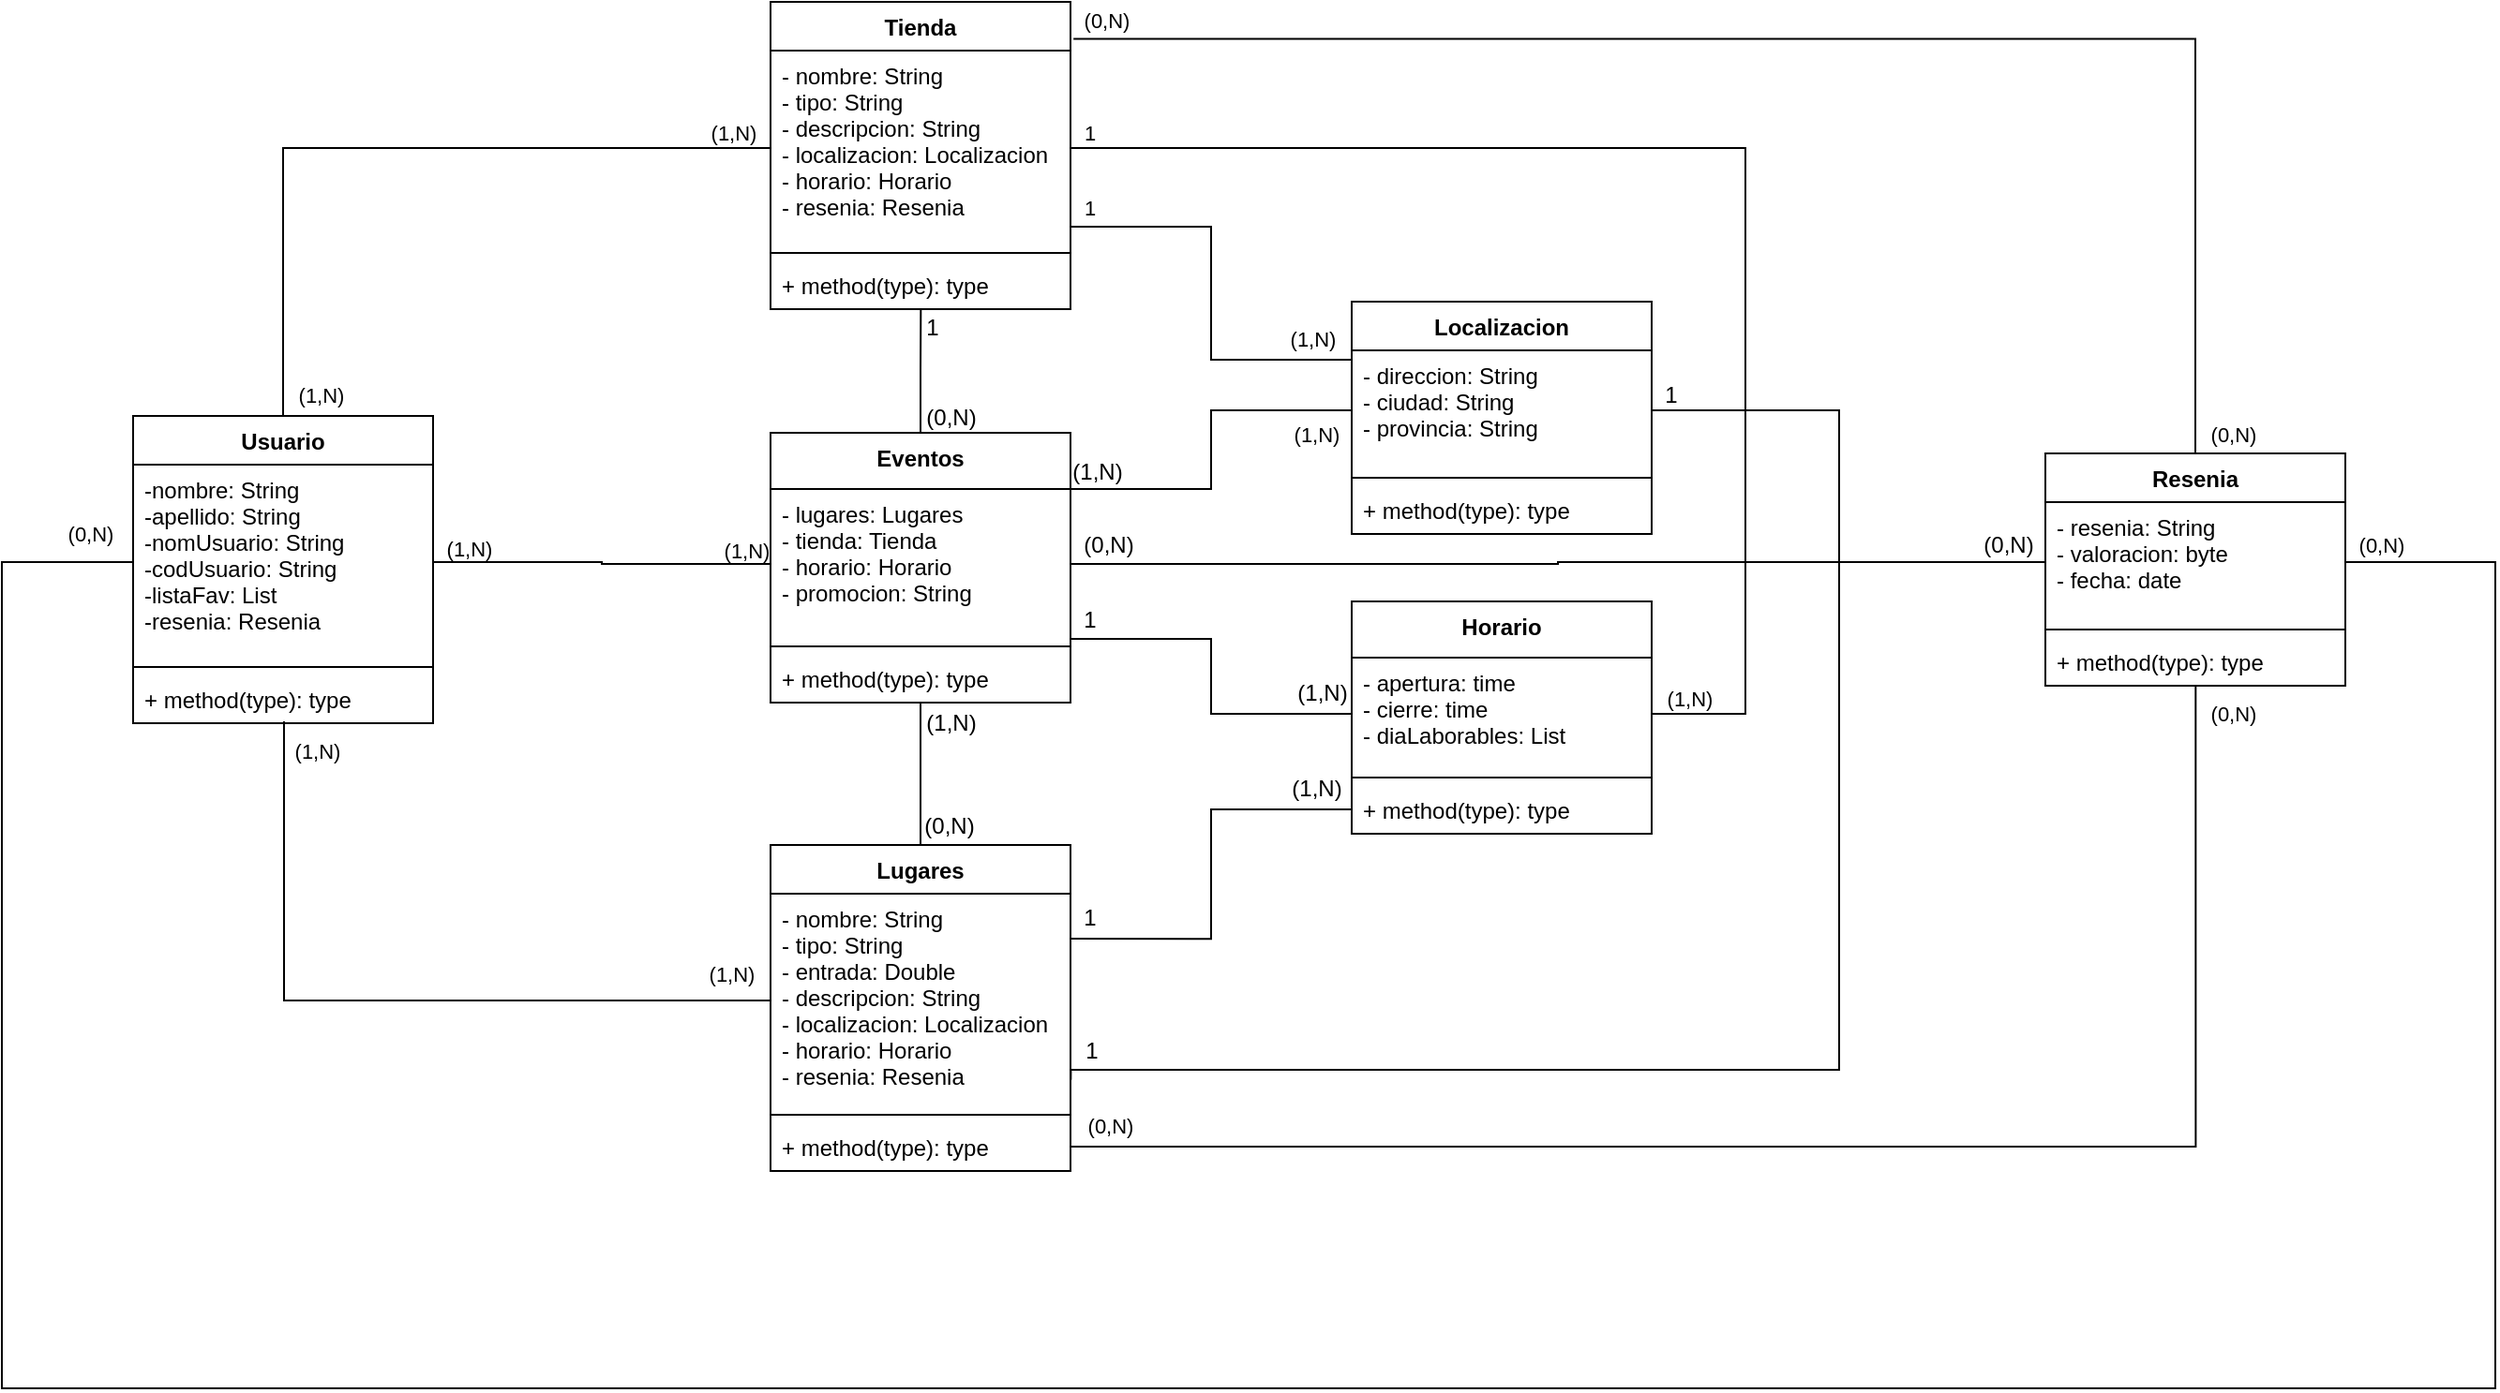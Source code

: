 <mxfile version="16.1.2" type="github">
  <diagram id="iSvxcfdKmMrP4Wk9ab4f" name="Page-1">
    <mxGraphModel dx="1741" dy="476" grid="1" gridSize="10" guides="1" tooltips="1" connect="1" arrows="1" fold="1" page="1" pageScale="1" pageWidth="827" pageHeight="1169" math="0" shadow="0">
      <root>
        <mxCell id="0" />
        <mxCell id="1" parent="0" />
        <mxCell id="1_wHr5DXfX0PsbuAlHnA-65" style="edgeStyle=orthogonalEdgeStyle;rounded=0;orthogonalLoop=1;jettySize=auto;html=1;exitX=0.5;exitY=0;exitDx=0;exitDy=0;entryX=0;entryY=0.5;entryDx=0;entryDy=0;endArrow=none;endFill=0;" edge="1" parent="1" source="1_wHr5DXfX0PsbuAlHnA-4" target="1_wHr5DXfX0PsbuAlHnA-31">
          <mxGeometry relative="1" as="geometry" />
        </mxCell>
        <mxCell id="1_wHr5DXfX0PsbuAlHnA-67" value="(1,N)" style="edgeLabel;html=1;align=center;verticalAlign=middle;resizable=0;points=[];" vertex="1" connectable="0" parent="1_wHr5DXfX0PsbuAlHnA-65">
          <mxGeometry x="0.82" y="1" relative="1" as="geometry">
            <mxPoint x="16" y="-7" as="offset" />
          </mxGeometry>
        </mxCell>
        <mxCell id="1_wHr5DXfX0PsbuAlHnA-69" value="(1,N)" style="edgeLabel;html=1;align=center;verticalAlign=middle;resizable=0;points=[];" vertex="1" connectable="0" parent="1_wHr5DXfX0PsbuAlHnA-65">
          <mxGeometry x="-0.892" y="-5" relative="1" as="geometry">
            <mxPoint x="15" y="11" as="offset" />
          </mxGeometry>
        </mxCell>
        <mxCell id="1_wHr5DXfX0PsbuAlHnA-66" style="edgeStyle=orthogonalEdgeStyle;rounded=0;orthogonalLoop=1;jettySize=auto;html=1;exitX=0.503;exitY=0.962;exitDx=0;exitDy=0;endArrow=none;endFill=0;entryX=0;entryY=0.5;entryDx=0;entryDy=0;exitPerimeter=0;" edge="1" parent="1" source="1_wHr5DXfX0PsbuAlHnA-7" target="1_wHr5DXfX0PsbuAlHnA-18">
          <mxGeometry relative="1" as="geometry">
            <mxPoint x="-150" y="631.111" as="targetPoint" />
          </mxGeometry>
        </mxCell>
        <mxCell id="1_wHr5DXfX0PsbuAlHnA-4" value="Usuario" style="swimlane;fontStyle=1;align=center;verticalAlign=top;childLayout=stackLayout;horizontal=1;startSize=26;horizontalStack=0;resizeParent=1;resizeParentMax=0;resizeLast=0;collapsible=1;marginBottom=0;" vertex="1" parent="1">
          <mxGeometry x="-240" y="311" width="160" height="164" as="geometry" />
        </mxCell>
        <mxCell id="1_wHr5DXfX0PsbuAlHnA-5" value="-nombre: String&#xa;-apellido: String&#xa;-nomUsuario: String&#xa;-codUsuario: String&#xa;-listaFav: List&#xa;-resenia: Resenia" style="text;strokeColor=none;fillColor=none;align=left;verticalAlign=top;spacingLeft=4;spacingRight=4;overflow=hidden;rotatable=0;points=[[0,0.5],[1,0.5]];portConstraint=eastwest;" vertex="1" parent="1_wHr5DXfX0PsbuAlHnA-4">
          <mxGeometry y="26" width="160" height="104" as="geometry" />
        </mxCell>
        <mxCell id="1_wHr5DXfX0PsbuAlHnA-6" value="" style="line;strokeWidth=1;fillColor=none;align=left;verticalAlign=middle;spacingTop=-1;spacingLeft=3;spacingRight=3;rotatable=0;labelPosition=right;points=[];portConstraint=eastwest;" vertex="1" parent="1_wHr5DXfX0PsbuAlHnA-4">
          <mxGeometry y="130" width="160" height="8" as="geometry" />
        </mxCell>
        <mxCell id="1_wHr5DXfX0PsbuAlHnA-7" value="+ method(type): type" style="text;strokeColor=none;fillColor=none;align=left;verticalAlign=top;spacingLeft=4;spacingRight=4;overflow=hidden;rotatable=0;points=[[0,0.5],[1,0.5]];portConstraint=eastwest;" vertex="1" parent="1_wHr5DXfX0PsbuAlHnA-4">
          <mxGeometry y="138" width="160" height="26" as="geometry" />
        </mxCell>
        <mxCell id="1_wHr5DXfX0PsbuAlHnA-17" value="Lugares" style="swimlane;fontStyle=1;align=center;verticalAlign=top;childLayout=stackLayout;horizontal=1;startSize=26;horizontalStack=0;resizeParent=1;resizeParentMax=0;resizeLast=0;collapsible=1;marginBottom=0;" vertex="1" parent="1">
          <mxGeometry x="100" y="540" width="160" height="174" as="geometry" />
        </mxCell>
        <mxCell id="1_wHr5DXfX0PsbuAlHnA-18" value="- nombre: String&#xa;- tipo: String&#xa;- entrada: Double&#xa;- descripcion: String&#xa;- localizacion: Localizacion&#xa;- horario: Horario&#xa;- resenia: Resenia" style="text;strokeColor=none;fillColor=none;align=left;verticalAlign=top;spacingLeft=4;spacingRight=4;overflow=hidden;rotatable=0;points=[[0,0.5],[1,0.5]];portConstraint=eastwest;" vertex="1" parent="1_wHr5DXfX0PsbuAlHnA-17">
          <mxGeometry y="26" width="160" height="114" as="geometry" />
        </mxCell>
        <mxCell id="1_wHr5DXfX0PsbuAlHnA-19" value="" style="line;strokeWidth=1;fillColor=none;align=left;verticalAlign=middle;spacingTop=-1;spacingLeft=3;spacingRight=3;rotatable=0;labelPosition=right;points=[];portConstraint=eastwest;" vertex="1" parent="1_wHr5DXfX0PsbuAlHnA-17">
          <mxGeometry y="140" width="160" height="8" as="geometry" />
        </mxCell>
        <mxCell id="1_wHr5DXfX0PsbuAlHnA-20" value="+ method(type): type" style="text;strokeColor=none;fillColor=none;align=left;verticalAlign=top;spacingLeft=4;spacingRight=4;overflow=hidden;rotatable=0;points=[[0,0.5],[1,0.5]];portConstraint=eastwest;" vertex="1" parent="1_wHr5DXfX0PsbuAlHnA-17">
          <mxGeometry y="148" width="160" height="26" as="geometry" />
        </mxCell>
        <mxCell id="1_wHr5DXfX0PsbuAlHnA-21" value="Localizacion" style="swimlane;fontStyle=1;align=center;verticalAlign=top;childLayout=stackLayout;horizontal=1;startSize=26;horizontalStack=0;resizeParent=1;resizeParentMax=0;resizeLast=0;collapsible=1;marginBottom=0;" vertex="1" parent="1">
          <mxGeometry x="410" y="250" width="160" height="124" as="geometry" />
        </mxCell>
        <mxCell id="1_wHr5DXfX0PsbuAlHnA-22" value="- direccion: String&#xa;- ciudad: String&#xa;- provincia: String" style="text;strokeColor=none;fillColor=none;align=left;verticalAlign=top;spacingLeft=4;spacingRight=4;overflow=hidden;rotatable=0;points=[[0,0.5],[1,0.5]];portConstraint=eastwest;" vertex="1" parent="1_wHr5DXfX0PsbuAlHnA-21">
          <mxGeometry y="26" width="160" height="64" as="geometry" />
        </mxCell>
        <mxCell id="1_wHr5DXfX0PsbuAlHnA-23" value="" style="line;strokeWidth=1;fillColor=none;align=left;verticalAlign=middle;spacingTop=-1;spacingLeft=3;spacingRight=3;rotatable=0;labelPosition=right;points=[];portConstraint=eastwest;" vertex="1" parent="1_wHr5DXfX0PsbuAlHnA-21">
          <mxGeometry y="90" width="160" height="8" as="geometry" />
        </mxCell>
        <mxCell id="1_wHr5DXfX0PsbuAlHnA-24" value="+ method(type): type" style="text;strokeColor=none;fillColor=none;align=left;verticalAlign=top;spacingLeft=4;spacingRight=4;overflow=hidden;rotatable=0;points=[[0,0.5],[1,0.5]];portConstraint=eastwest;" vertex="1" parent="1_wHr5DXfX0PsbuAlHnA-21">
          <mxGeometry y="98" width="160" height="26" as="geometry" />
        </mxCell>
        <mxCell id="1_wHr5DXfX0PsbuAlHnA-26" value="Horario" style="swimlane;fontStyle=1;align=center;verticalAlign=top;childLayout=stackLayout;horizontal=1;startSize=30;horizontalStack=0;resizeParent=1;resizeParentMax=0;resizeLast=0;collapsible=1;marginBottom=0;" vertex="1" parent="1">
          <mxGeometry x="410" y="410" width="160" height="124" as="geometry" />
        </mxCell>
        <mxCell id="1_wHr5DXfX0PsbuAlHnA-27" value="- apertura: time&#xa;- cierre: time&#xa;- diaLaborables: List" style="text;strokeColor=none;fillColor=none;align=left;verticalAlign=top;spacingLeft=4;spacingRight=4;overflow=hidden;rotatable=0;points=[[0,0.5],[1,0.5]];portConstraint=eastwest;" vertex="1" parent="1_wHr5DXfX0PsbuAlHnA-26">
          <mxGeometry y="30" width="160" height="60" as="geometry" />
        </mxCell>
        <mxCell id="1_wHr5DXfX0PsbuAlHnA-28" value="" style="line;strokeWidth=1;fillColor=none;align=left;verticalAlign=middle;spacingTop=-1;spacingLeft=3;spacingRight=3;rotatable=0;labelPosition=right;points=[];portConstraint=eastwest;" vertex="1" parent="1_wHr5DXfX0PsbuAlHnA-26">
          <mxGeometry y="90" width="160" height="8" as="geometry" />
        </mxCell>
        <mxCell id="1_wHr5DXfX0PsbuAlHnA-29" value="+ method(type): type" style="text;strokeColor=none;fillColor=none;align=left;verticalAlign=top;spacingLeft=4;spacingRight=4;overflow=hidden;rotatable=0;points=[[0,0.5],[1,0.5]];portConstraint=eastwest;" vertex="1" parent="1_wHr5DXfX0PsbuAlHnA-26">
          <mxGeometry y="98" width="160" height="26" as="geometry" />
        </mxCell>
        <mxCell id="1_wHr5DXfX0PsbuAlHnA-30" value="Tienda" style="swimlane;fontStyle=1;align=center;verticalAlign=top;childLayout=stackLayout;horizontal=1;startSize=26;horizontalStack=0;resizeParent=1;resizeParentMax=0;resizeLast=0;collapsible=1;marginBottom=0;" vertex="1" parent="1">
          <mxGeometry x="100" y="90" width="160" height="164" as="geometry" />
        </mxCell>
        <mxCell id="1_wHr5DXfX0PsbuAlHnA-31" value="- nombre: String&#xa;- tipo: String&#xa;- descripcion: String&#xa;- localizacion: Localizacion&#xa;- horario: Horario&#xa;- resenia: Resenia" style="text;strokeColor=none;fillColor=none;align=left;verticalAlign=top;spacingLeft=4;spacingRight=4;overflow=hidden;rotatable=0;points=[[0,0.5],[1,0.5]];portConstraint=eastwest;" vertex="1" parent="1_wHr5DXfX0PsbuAlHnA-30">
          <mxGeometry y="26" width="160" height="104" as="geometry" />
        </mxCell>
        <mxCell id="1_wHr5DXfX0PsbuAlHnA-32" value="" style="line;strokeWidth=1;fillColor=none;align=left;verticalAlign=middle;spacingTop=-1;spacingLeft=3;spacingRight=3;rotatable=0;labelPosition=right;points=[];portConstraint=eastwest;" vertex="1" parent="1_wHr5DXfX0PsbuAlHnA-30">
          <mxGeometry y="130" width="160" height="8" as="geometry" />
        </mxCell>
        <mxCell id="1_wHr5DXfX0PsbuAlHnA-33" value="+ method(type): type" style="text;strokeColor=none;fillColor=none;align=left;verticalAlign=top;spacingLeft=4;spacingRight=4;overflow=hidden;rotatable=0;points=[[0,0.5],[1,0.5]];portConstraint=eastwest;" vertex="1" parent="1_wHr5DXfX0PsbuAlHnA-30">
          <mxGeometry y="138" width="160" height="26" as="geometry" />
        </mxCell>
        <mxCell id="1_wHr5DXfX0PsbuAlHnA-40" value="Resenia" style="swimlane;fontStyle=1;align=center;verticalAlign=top;childLayout=stackLayout;horizontal=1;startSize=26;horizontalStack=0;resizeParent=1;resizeParentMax=0;resizeLast=0;collapsible=1;marginBottom=0;" vertex="1" parent="1">
          <mxGeometry x="780" y="331" width="160" height="124" as="geometry" />
        </mxCell>
        <mxCell id="1_wHr5DXfX0PsbuAlHnA-41" value="- resenia: String&#xa;- valoracion: byte&#xa;- fecha: date" style="text;strokeColor=none;fillColor=none;align=left;verticalAlign=top;spacingLeft=4;spacingRight=4;overflow=hidden;rotatable=0;points=[[0,0.5],[1,0.5]];portConstraint=eastwest;" vertex="1" parent="1_wHr5DXfX0PsbuAlHnA-40">
          <mxGeometry y="26" width="160" height="64" as="geometry" />
        </mxCell>
        <mxCell id="1_wHr5DXfX0PsbuAlHnA-42" value="" style="line;strokeWidth=1;fillColor=none;align=left;verticalAlign=middle;spacingTop=-1;spacingLeft=3;spacingRight=3;rotatable=0;labelPosition=right;points=[];portConstraint=eastwest;" vertex="1" parent="1_wHr5DXfX0PsbuAlHnA-40">
          <mxGeometry y="90" width="160" height="8" as="geometry" />
        </mxCell>
        <mxCell id="1_wHr5DXfX0PsbuAlHnA-43" value="+ method(type): type" style="text;strokeColor=none;fillColor=none;align=left;verticalAlign=top;spacingLeft=4;spacingRight=4;overflow=hidden;rotatable=0;points=[[0,0.5],[1,0.5]];portConstraint=eastwest;" vertex="1" parent="1_wHr5DXfX0PsbuAlHnA-40">
          <mxGeometry y="98" width="160" height="26" as="geometry" />
        </mxCell>
        <mxCell id="1_wHr5DXfX0PsbuAlHnA-63" style="edgeStyle=orthogonalEdgeStyle;rounded=0;orthogonalLoop=1;jettySize=auto;html=1;exitX=0.5;exitY=0;exitDx=0;exitDy=0;entryX=0.501;entryY=1;entryDx=0;entryDy=0;entryPerimeter=0;endArrow=none;endFill=0;" edge="1" parent="1" source="1_wHr5DXfX0PsbuAlHnA-44" target="1_wHr5DXfX0PsbuAlHnA-33">
          <mxGeometry relative="1" as="geometry" />
        </mxCell>
        <mxCell id="1_wHr5DXfX0PsbuAlHnA-44" value="Eventos" style="swimlane;fontStyle=1;align=center;verticalAlign=top;childLayout=stackLayout;horizontal=1;startSize=30;horizontalStack=0;resizeParent=1;resizeParentMax=0;resizeLast=0;collapsible=1;marginBottom=0;" vertex="1" parent="1">
          <mxGeometry x="100" y="320" width="160" height="144" as="geometry" />
        </mxCell>
        <mxCell id="1_wHr5DXfX0PsbuAlHnA-45" value="- lugares: Lugares&#xa;- tienda: Tienda&#xa;- horario: Horario&#xa;- promocion: String" style="text;strokeColor=none;fillColor=none;align=left;verticalAlign=top;spacingLeft=4;spacingRight=4;overflow=hidden;rotatable=0;points=[[0,0.5],[1,0.5]];portConstraint=eastwest;" vertex="1" parent="1_wHr5DXfX0PsbuAlHnA-44">
          <mxGeometry y="30" width="160" height="80" as="geometry" />
        </mxCell>
        <mxCell id="1_wHr5DXfX0PsbuAlHnA-46" value="" style="line;strokeWidth=1;fillColor=none;align=left;verticalAlign=middle;spacingTop=-1;spacingLeft=3;spacingRight=3;rotatable=0;labelPosition=right;points=[];portConstraint=eastwest;" vertex="1" parent="1_wHr5DXfX0PsbuAlHnA-44">
          <mxGeometry y="110" width="160" height="8" as="geometry" />
        </mxCell>
        <mxCell id="1_wHr5DXfX0PsbuAlHnA-47" value="+ method(type): type" style="text;strokeColor=none;fillColor=none;align=left;verticalAlign=top;spacingLeft=4;spacingRight=4;overflow=hidden;rotatable=0;points=[[0,0.5],[1,0.5]];portConstraint=eastwest;" vertex="1" parent="1_wHr5DXfX0PsbuAlHnA-44">
          <mxGeometry y="118" width="160" height="26" as="geometry" />
        </mxCell>
        <mxCell id="1_wHr5DXfX0PsbuAlHnA-51" style="edgeStyle=orthogonalEdgeStyle;rounded=0;orthogonalLoop=1;jettySize=auto;html=1;exitX=1;exitY=0.5;exitDx=0;exitDy=0;entryX=0.501;entryY=1;entryDx=0;entryDy=0;entryPerimeter=0;endArrow=none;endFill=0;" edge="1" parent="1" source="1_wHr5DXfX0PsbuAlHnA-20" target="1_wHr5DXfX0PsbuAlHnA-43">
          <mxGeometry relative="1" as="geometry" />
        </mxCell>
        <mxCell id="1_wHr5DXfX0PsbuAlHnA-79" value="(0,N)" style="edgeLabel;html=1;align=center;verticalAlign=middle;resizable=0;points=[];" vertex="1" connectable="0" parent="1_wHr5DXfX0PsbuAlHnA-51">
          <mxGeometry x="-0.935" y="-1" relative="1" as="geometry">
            <mxPoint x="-7" y="-12" as="offset" />
          </mxGeometry>
        </mxCell>
        <mxCell id="1_wHr5DXfX0PsbuAlHnA-80" value="(0,N)" style="edgeLabel;html=1;align=center;verticalAlign=middle;resizable=0;points=[];" vertex="1" connectable="0" parent="1_wHr5DXfX0PsbuAlHnA-51">
          <mxGeometry x="0.964" relative="1" as="geometry">
            <mxPoint x="20" as="offset" />
          </mxGeometry>
        </mxCell>
        <mxCell id="1_wHr5DXfX0PsbuAlHnA-52" style="edgeStyle=orthogonalEdgeStyle;rounded=0;orthogonalLoop=1;jettySize=auto;html=1;exitX=1.01;exitY=-0.06;exitDx=0;exitDy=0;entryX=0.5;entryY=0;entryDx=0;entryDy=0;endArrow=none;endFill=0;exitPerimeter=0;" edge="1" parent="1" source="1_wHr5DXfX0PsbuAlHnA-31" target="1_wHr5DXfX0PsbuAlHnA-40">
          <mxGeometry relative="1" as="geometry" />
        </mxCell>
        <mxCell id="1_wHr5DXfX0PsbuAlHnA-77" value="(0,N)" style="edgeLabel;html=1;align=center;verticalAlign=middle;resizable=0;points=[];" vertex="1" connectable="0" parent="1_wHr5DXfX0PsbuAlHnA-52">
          <mxGeometry x="-0.945" y="2" relative="1" as="geometry">
            <mxPoint x="-5" y="-8" as="offset" />
          </mxGeometry>
        </mxCell>
        <mxCell id="1_wHr5DXfX0PsbuAlHnA-78" value="(0,N)" style="edgeLabel;html=1;align=center;verticalAlign=middle;resizable=0;points=[];" vertex="1" connectable="0" parent="1_wHr5DXfX0PsbuAlHnA-52">
          <mxGeometry x="0.952" y="3" relative="1" as="geometry">
            <mxPoint x="17" y="9" as="offset" />
          </mxGeometry>
        </mxCell>
        <mxCell id="1_wHr5DXfX0PsbuAlHnA-53" style="edgeStyle=orthogonalEdgeStyle;rounded=0;orthogonalLoop=1;jettySize=auto;html=1;exitX=1;exitY=0.5;exitDx=0;exitDy=0;entryX=0;entryY=0.5;entryDx=0;entryDy=0;endArrow=none;endFill=0;" edge="1" parent="1" source="1_wHr5DXfX0PsbuAlHnA-45" target="1_wHr5DXfX0PsbuAlHnA-22">
          <mxGeometry relative="1" as="geometry">
            <Array as="points">
              <mxPoint x="260" y="350" />
              <mxPoint x="335" y="350" />
              <mxPoint x="335" y="308" />
            </Array>
          </mxGeometry>
        </mxCell>
        <mxCell id="1_wHr5DXfX0PsbuAlHnA-54" style="edgeStyle=orthogonalEdgeStyle;rounded=0;orthogonalLoop=1;jettySize=auto;html=1;exitX=1;exitY=0.5;exitDx=0;exitDy=0;entryX=0;entryY=0.5;entryDx=0;entryDy=0;endArrow=none;endFill=0;" edge="1" parent="1" source="1_wHr5DXfX0PsbuAlHnA-45" target="1_wHr5DXfX0PsbuAlHnA-27">
          <mxGeometry relative="1" as="geometry">
            <Array as="points">
              <mxPoint x="260" y="430" />
              <mxPoint x="335" y="430" />
              <mxPoint x="335" y="470" />
            </Array>
          </mxGeometry>
        </mxCell>
        <mxCell id="1_wHr5DXfX0PsbuAlHnA-55" style="edgeStyle=orthogonalEdgeStyle;rounded=0;orthogonalLoop=1;jettySize=auto;html=1;exitX=1;exitY=0.5;exitDx=0;exitDy=0;entryX=0;entryY=0.5;entryDx=0;entryDy=0;endArrow=none;endFill=0;" edge="1" parent="1" source="1_wHr5DXfX0PsbuAlHnA-5" target="1_wHr5DXfX0PsbuAlHnA-45">
          <mxGeometry relative="1" as="geometry" />
        </mxCell>
        <mxCell id="1_wHr5DXfX0PsbuAlHnA-56" style="edgeStyle=orthogonalEdgeStyle;rounded=0;orthogonalLoop=1;jettySize=auto;html=1;entryX=0;entryY=0.25;entryDx=0;entryDy=0;endArrow=none;endFill=0;" edge="1" parent="1" target="1_wHr5DXfX0PsbuAlHnA-21">
          <mxGeometry relative="1" as="geometry">
            <mxPoint x="260" y="210" as="sourcePoint" />
            <Array as="points">
              <mxPoint x="260" y="210" />
              <mxPoint x="335" y="210" />
              <mxPoint x="335" y="281" />
            </Array>
          </mxGeometry>
        </mxCell>
        <mxCell id="1_wHr5DXfX0PsbuAlHnA-84" value="(1,N)" style="edgeLabel;html=1;align=center;verticalAlign=middle;resizable=0;points=[];" vertex="1" connectable="0" parent="1_wHr5DXfX0PsbuAlHnA-56">
          <mxGeometry x="0.805" y="3" relative="1" as="geometry">
            <mxPoint y="-8" as="offset" />
          </mxGeometry>
        </mxCell>
        <mxCell id="1_wHr5DXfX0PsbuAlHnA-85" value="1" style="edgeLabel;html=1;align=center;verticalAlign=middle;resizable=0;points=[];" vertex="1" connectable="0" parent="1_wHr5DXfX0PsbuAlHnA-56">
          <mxGeometry x="-0.885" y="4" relative="1" as="geometry">
            <mxPoint x="-3" y="-6" as="offset" />
          </mxGeometry>
        </mxCell>
        <mxCell id="1_wHr5DXfX0PsbuAlHnA-57" style="edgeStyle=orthogonalEdgeStyle;rounded=0;orthogonalLoop=1;jettySize=auto;html=1;exitX=1;exitY=0.211;exitDx=0;exitDy=0;entryX=0;entryY=0.5;entryDx=0;entryDy=0;endArrow=none;endFill=0;exitPerimeter=0;" edge="1" parent="1" source="1_wHr5DXfX0PsbuAlHnA-18" target="1_wHr5DXfX0PsbuAlHnA-29">
          <mxGeometry relative="1" as="geometry" />
        </mxCell>
        <mxCell id="1_wHr5DXfX0PsbuAlHnA-58" style="edgeStyle=orthogonalEdgeStyle;rounded=0;orthogonalLoop=1;jettySize=auto;html=1;exitX=1.001;exitY=0.872;exitDx=0;exitDy=0;entryX=1;entryY=0.5;entryDx=0;entryDy=0;endArrow=none;endFill=0;exitPerimeter=0;" edge="1" parent="1" source="1_wHr5DXfX0PsbuAlHnA-18" target="1_wHr5DXfX0PsbuAlHnA-22">
          <mxGeometry relative="1" as="geometry">
            <Array as="points">
              <mxPoint x="260" y="660" />
              <mxPoint x="670" y="660" />
              <mxPoint x="670" y="308" />
            </Array>
          </mxGeometry>
        </mxCell>
        <mxCell id="1_wHr5DXfX0PsbuAlHnA-59" style="edgeStyle=orthogonalEdgeStyle;rounded=0;orthogonalLoop=1;jettySize=auto;html=1;exitX=1;exitY=0.5;exitDx=0;exitDy=0;entryX=1;entryY=0.5;entryDx=0;entryDy=0;endArrow=none;endFill=0;" edge="1" parent="1" source="1_wHr5DXfX0PsbuAlHnA-31" target="1_wHr5DXfX0PsbuAlHnA-27">
          <mxGeometry relative="1" as="geometry">
            <Array as="points">
              <mxPoint x="620" y="168" />
              <mxPoint x="620" y="470" />
            </Array>
          </mxGeometry>
        </mxCell>
        <mxCell id="1_wHr5DXfX0PsbuAlHnA-81" value="(1,N)" style="edgeLabel;html=1;align=center;verticalAlign=middle;resizable=0;points=[];labelBackgroundColor=none;" vertex="1" connectable="0" parent="1_wHr5DXfX0PsbuAlHnA-59">
          <mxGeometry x="-0.964" y="1" relative="1" as="geometry">
            <mxPoint x="317" y="295" as="offset" />
          </mxGeometry>
        </mxCell>
        <mxCell id="1_wHr5DXfX0PsbuAlHnA-82" value="1" style="edgeLabel;html=1;align=center;verticalAlign=middle;resizable=0;points=[];" vertex="1" connectable="0" parent="1_wHr5DXfX0PsbuAlHnA-59">
          <mxGeometry x="-0.961" y="3" relative="1" as="geometry">
            <mxPoint x="-4" y="-5" as="offset" />
          </mxGeometry>
        </mxCell>
        <mxCell id="1_wHr5DXfX0PsbuAlHnA-62" style="edgeStyle=orthogonalEdgeStyle;rounded=0;orthogonalLoop=1;jettySize=auto;html=1;exitX=0;exitY=0.5;exitDx=0;exitDy=0;entryX=1;entryY=0.5;entryDx=0;entryDy=0;endArrow=none;endFill=0;" edge="1" parent="1" source="1_wHr5DXfX0PsbuAlHnA-41" target="1_wHr5DXfX0PsbuAlHnA-45">
          <mxGeometry relative="1" as="geometry" />
        </mxCell>
        <mxCell id="1_wHr5DXfX0PsbuAlHnA-64" value="" style="endArrow=none;html=1;rounded=0;entryX=0.5;entryY=1;entryDx=0;entryDy=0;exitX=0.5;exitY=0;exitDx=0;exitDy=0;" edge="1" parent="1" source="1_wHr5DXfX0PsbuAlHnA-17" target="1_wHr5DXfX0PsbuAlHnA-44">
          <mxGeometry width="50" height="50" relative="1" as="geometry">
            <mxPoint x="430" y="450" as="sourcePoint" />
            <mxPoint x="480" y="400" as="targetPoint" />
          </mxGeometry>
        </mxCell>
        <mxCell id="1_wHr5DXfX0PsbuAlHnA-70" value="(1,N)" style="edgeLabel;html=1;align=center;verticalAlign=middle;resizable=0;points=[];labelBackgroundColor=none;" vertex="1" connectable="0" parent="1">
          <mxGeometry x="-130" y="309.647" as="geometry">
            <mxPoint x="217" y="73" as="offset" />
          </mxGeometry>
        </mxCell>
        <mxCell id="1_wHr5DXfX0PsbuAlHnA-71" value="(1,N)" style="edgeLabel;html=1;align=center;verticalAlign=middle;resizable=0;points=[];labelBackgroundColor=none;" vertex="1" connectable="0" parent="1">
          <mxGeometry x="-120" y="319.647" as="geometry">
            <mxPoint x="59" y="62" as="offset" />
          </mxGeometry>
        </mxCell>
        <mxCell id="1_wHr5DXfX0PsbuAlHnA-72" value="(1,N)" style="edgeLabel;html=1;align=center;verticalAlign=middle;resizable=0;points=[];" vertex="1" connectable="0" parent="1">
          <mxGeometry x="-110" y="329.647" as="geometry">
            <mxPoint x="-32" y="160" as="offset" />
          </mxGeometry>
        </mxCell>
        <mxCell id="1_wHr5DXfX0PsbuAlHnA-73" value="(1,N)" style="edgeLabel;html=1;align=center;verticalAlign=middle;resizable=0;points=[];" vertex="1" connectable="0" parent="1">
          <mxGeometry x="-100" y="339.647" as="geometry">
            <mxPoint x="179" y="269" as="offset" />
          </mxGeometry>
        </mxCell>
        <mxCell id="1_wHr5DXfX0PsbuAlHnA-74" style="edgeStyle=orthogonalEdgeStyle;rounded=0;orthogonalLoop=1;jettySize=auto;html=1;exitX=0;exitY=0.5;exitDx=0;exitDy=0;entryX=1;entryY=0.5;entryDx=0;entryDy=0;endArrow=none;endFill=0;" edge="1" parent="1" source="1_wHr5DXfX0PsbuAlHnA-5" target="1_wHr5DXfX0PsbuAlHnA-41">
          <mxGeometry relative="1" as="geometry">
            <Array as="points">
              <mxPoint x="-310" y="389" />
              <mxPoint x="-310" y="830" />
              <mxPoint x="1020" y="830" />
              <mxPoint x="1020" y="389" />
            </Array>
          </mxGeometry>
        </mxCell>
        <mxCell id="1_wHr5DXfX0PsbuAlHnA-75" value="(0,N)" style="edgeLabel;html=1;align=center;verticalAlign=middle;resizable=0;points=[];" vertex="1" connectable="0" parent="1_wHr5DXfX0PsbuAlHnA-74">
          <mxGeometry x="-0.98" y="-2" relative="1" as="geometry">
            <mxPoint y="-13" as="offset" />
          </mxGeometry>
        </mxCell>
        <mxCell id="1_wHr5DXfX0PsbuAlHnA-76" value="(0,N)" style="edgeLabel;html=1;align=center;verticalAlign=middle;resizable=0;points=[];" vertex="1" connectable="0" parent="1_wHr5DXfX0PsbuAlHnA-74">
          <mxGeometry x="0.984" y="3" relative="1" as="geometry">
            <mxPoint y="-12" as="offset" />
          </mxGeometry>
        </mxCell>
        <mxCell id="1_wHr5DXfX0PsbuAlHnA-87" value="(0,N)" style="text;html=1;align=center;verticalAlign=middle;resizable=0;points=[];autosize=1;strokeColor=none;fillColor=none;" vertex="1" parent="1">
          <mxGeometry x="176" y="302" width="40" height="20" as="geometry" />
        </mxCell>
        <mxCell id="1_wHr5DXfX0PsbuAlHnA-88" value="1" style="text;html=1;align=center;verticalAlign=middle;resizable=0;points=[];autosize=1;strokeColor=none;fillColor=none;" vertex="1" parent="1">
          <mxGeometry x="176" y="254" width="20" height="20" as="geometry" />
        </mxCell>
        <mxCell id="1_wHr5DXfX0PsbuAlHnA-89" value="(1,N)" style="edgeLabel;html=1;align=center;verticalAlign=middle;resizable=0;points=[];" vertex="1" connectable="0" parent="1">
          <mxGeometry x="398.945" y="280.015" as="geometry">
            <mxPoint x="-8" y="41" as="offset" />
          </mxGeometry>
        </mxCell>
        <mxCell id="1_wHr5DXfX0PsbuAlHnA-90" value="(1,N)" style="text;html=1;align=center;verticalAlign=middle;resizable=0;points=[];autosize=1;strokeColor=none;fillColor=none;" vertex="1" parent="1">
          <mxGeometry x="254" y="331" width="40" height="20" as="geometry" />
        </mxCell>
        <mxCell id="1_wHr5DXfX0PsbuAlHnA-91" value="(0,N)" style="text;html=1;align=center;verticalAlign=middle;resizable=0;points=[];autosize=1;strokeColor=none;fillColor=none;" vertex="1" parent="1">
          <mxGeometry x="740" y="370" width="40" height="20" as="geometry" />
        </mxCell>
        <mxCell id="1_wHr5DXfX0PsbuAlHnA-92" value="(0,N)" style="text;html=1;align=center;verticalAlign=middle;resizable=0;points=[];autosize=1;strokeColor=none;fillColor=none;" vertex="1" parent="1">
          <mxGeometry x="260" y="370" width="40" height="20" as="geometry" />
        </mxCell>
        <mxCell id="1_wHr5DXfX0PsbuAlHnA-93" value="(1,N)" style="text;html=1;align=center;verticalAlign=middle;resizable=0;points=[];autosize=1;strokeColor=none;fillColor=none;" vertex="1" parent="1">
          <mxGeometry x="374" y="449" width="40" height="20" as="geometry" />
        </mxCell>
        <mxCell id="1_wHr5DXfX0PsbuAlHnA-94" value="1" style="text;html=1;align=center;verticalAlign=middle;resizable=0;points=[];autosize=1;strokeColor=none;fillColor=none;" vertex="1" parent="1">
          <mxGeometry x="260" y="410" width="20" height="20" as="geometry" />
        </mxCell>
        <mxCell id="1_wHr5DXfX0PsbuAlHnA-95" value="(0,N)" style="text;html=1;align=center;verticalAlign=middle;resizable=0;points=[];autosize=1;strokeColor=none;fillColor=none;" vertex="1" parent="1">
          <mxGeometry x="175" y="520" width="40" height="20" as="geometry" />
        </mxCell>
        <mxCell id="1_wHr5DXfX0PsbuAlHnA-97" value="(1,N)" style="text;html=1;align=center;verticalAlign=middle;resizable=0;points=[];autosize=1;strokeColor=none;fillColor=none;" vertex="1" parent="1">
          <mxGeometry x="176" y="465" width="40" height="20" as="geometry" />
        </mxCell>
        <mxCell id="1_wHr5DXfX0PsbuAlHnA-98" value="(1,N)" style="text;html=1;align=center;verticalAlign=middle;resizable=0;points=[];autosize=1;strokeColor=none;fillColor=none;" vertex="1" parent="1">
          <mxGeometry x="371" y="500" width="40" height="20" as="geometry" />
        </mxCell>
        <mxCell id="1_wHr5DXfX0PsbuAlHnA-99" value="1" style="text;html=1;align=center;verticalAlign=middle;resizable=0;points=[];autosize=1;strokeColor=none;fillColor=none;" vertex="1" parent="1">
          <mxGeometry x="260" y="569" width="20" height="20" as="geometry" />
        </mxCell>
        <mxCell id="1_wHr5DXfX0PsbuAlHnA-102" value="1" style="text;html=1;align=center;verticalAlign=middle;resizable=0;points=[];autosize=1;strokeColor=none;fillColor=none;" vertex="1" parent="1">
          <mxGeometry x="570" y="289.65" width="20" height="20" as="geometry" />
        </mxCell>
        <mxCell id="1_wHr5DXfX0PsbuAlHnA-103" value="1" style="text;html=1;align=center;verticalAlign=middle;resizable=0;points=[];autosize=1;strokeColor=none;fillColor=none;" vertex="1" parent="1">
          <mxGeometry x="261" y="640" width="20" height="20" as="geometry" />
        </mxCell>
      </root>
    </mxGraphModel>
  </diagram>
</mxfile>

